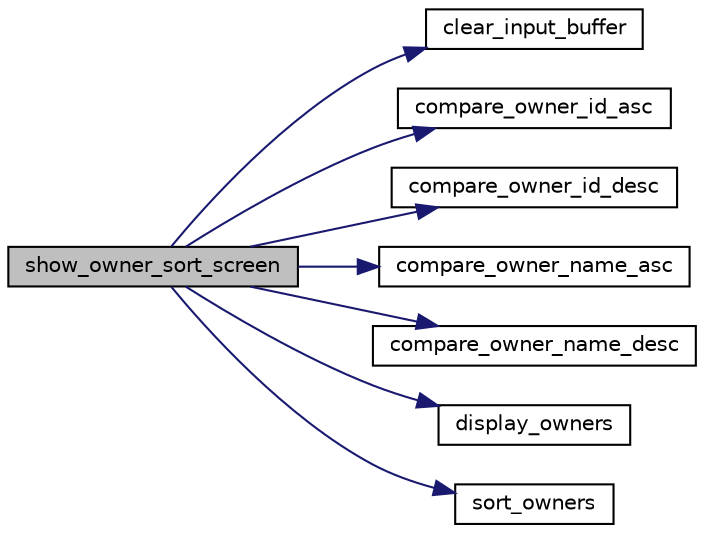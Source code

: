 digraph "show_owner_sort_screen"
{
 // LATEX_PDF_SIZE
  edge [fontname="Helvetica",fontsize="10",labelfontname="Helvetica",labelfontsize="10"];
  node [fontname="Helvetica",fontsize="10",shape=record];
  rankdir="LR";
  Node1 [label="show_owner_sort_screen",height=0.2,width=0.4,color="black", fillcolor="grey75", style="filled", fontcolor="black",tooltip=" "];
  Node1 -> Node2 [color="midnightblue",fontsize="10",style="solid",fontname="Helvetica"];
  Node2 [label="clear_input_buffer",height=0.2,width=0.4,color="black", fillcolor="white", style="filled",URL="$ui__owner_8c.html#a569ba2b1701b459754653701d8a49998",tooltip=" "];
  Node1 -> Node3 [color="midnightblue",fontsize="10",style="solid",fontname="Helvetica"];
  Node3 [label="compare_owner_id_asc",height=0.2,width=0.4,color="black", fillcolor="white", style="filled",URL="$ui__owner_8c.html#a8de8ae21b93a65a0d3c117448db4a776",tooltip=" "];
  Node1 -> Node4 [color="midnightblue",fontsize="10",style="solid",fontname="Helvetica"];
  Node4 [label="compare_owner_id_desc",height=0.2,width=0.4,color="black", fillcolor="white", style="filled",URL="$ui__owner_8c.html#a25e506881afb788d8f110c0ba4f10417",tooltip=" "];
  Node1 -> Node5 [color="midnightblue",fontsize="10",style="solid",fontname="Helvetica"];
  Node5 [label="compare_owner_name_asc",height=0.2,width=0.4,color="black", fillcolor="white", style="filled",URL="$ui__owner_8c.html#a0aef51629b6aa70a8f808040e9c0d2c3",tooltip=" "];
  Node1 -> Node6 [color="midnightblue",fontsize="10",style="solid",fontname="Helvetica"];
  Node6 [label="compare_owner_name_desc",height=0.2,width=0.4,color="black", fillcolor="white", style="filled",URL="$ui__owner_8c.html#a5e77bf52497d179ffa5440b35b647df0",tooltip=" "];
  Node1 -> Node7 [color="midnightblue",fontsize="10",style="solid",fontname="Helvetica"];
  Node7 [label="display_owners",height=0.2,width=0.4,color="black", fillcolor="white", style="filled",URL="$user_8c.html#a62366d2f423064f14203e2ca8efb4774",tooltip="显示业主列表"];
  Node1 -> Node8 [color="midnightblue",fontsize="10",style="solid",fontname="Helvetica"];
  Node8 [label="sort_owners",height=0.2,width=0.4,color="black", fillcolor="white", style="filled",URL="$user_8c.html#ac706a8a1976266645acf0e7682c55457",tooltip="排序业主列表"];
}
